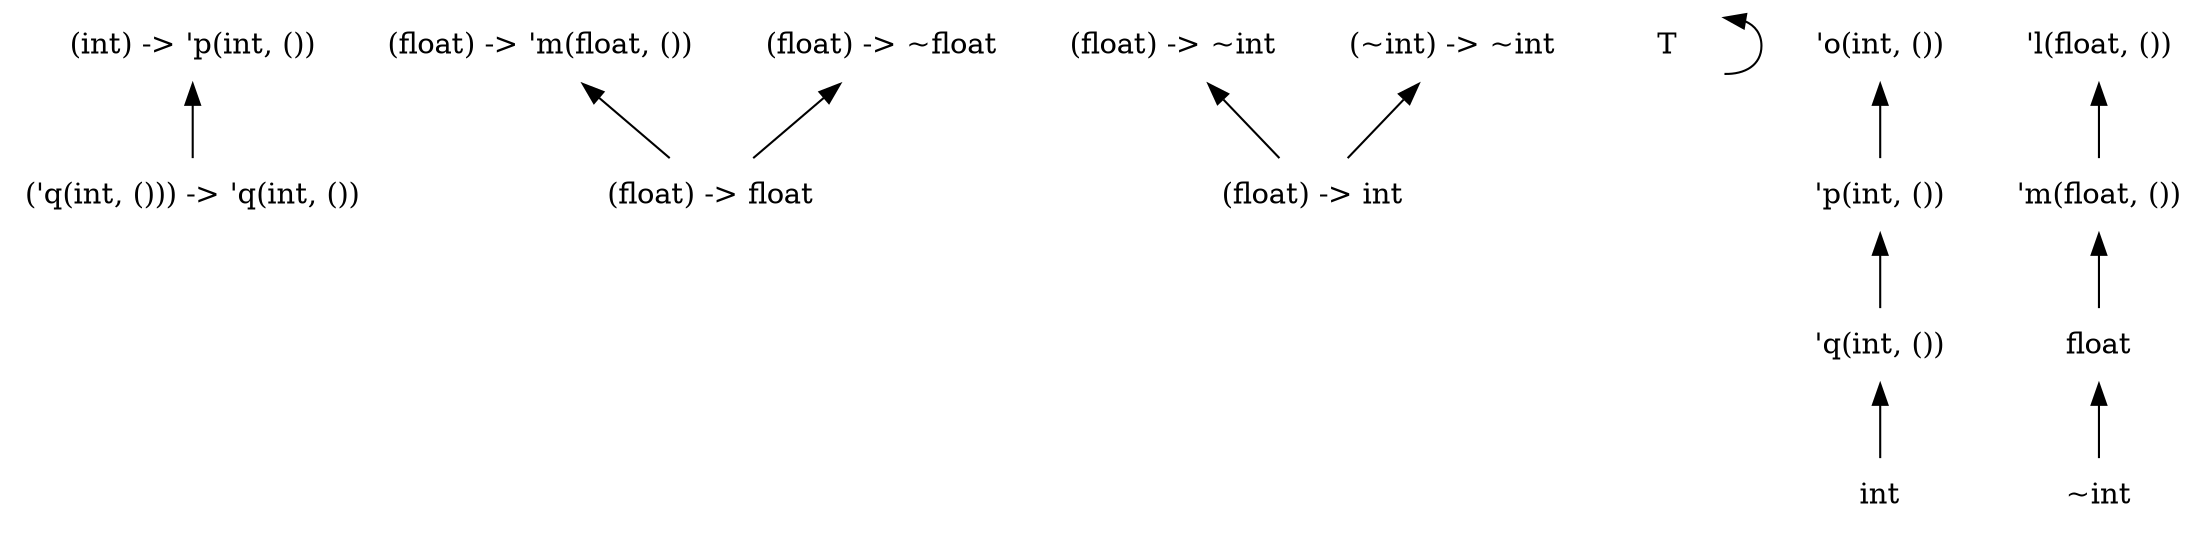 digraph order {
  graph [
    size = "30,10"
    ];
  node [
    shape = none
    ];
  edge [
    dir = back
    ];
  "('q(int, ())) -> 'q(int, ())"
  "(float) -> 'm(float, ())"
  "(int) -> 'p(int, ())"
  "(float) -> ~int"
  "(~int) -> ~int"
  "(float) -> ~float"
  "T"
  "'p(int, ())"
  "'q(int, ())"
  "'m(float, ())"
  "'o(int, ())"
  "'l(float, ())"
  "float"
  "int"
  "~int"
  "(float) -> int"
  "(float) -> float"
  "(~int) -> ~int" -> "(float) -> int"
  "(float) -> ~float" -> "(float) -> float"
  "(float) -> 'm(float, ())" -> "(float) -> float"
  "T" -> "T"
  "float" -> "~int"
  "'o(int, ())" -> "'p(int, ())"
  "'q(int, ())" -> "int"
  "'p(int, ())" -> "'q(int, ())"
  "'l(float, ())" -> "'m(float, ())"
  "'m(float, ())" -> "float"
  "(int) -> 'p(int, ())" -> "('q(int, ())) -> 'q(int, ())"
  "(float) -> ~int" -> "(float) -> int"
}